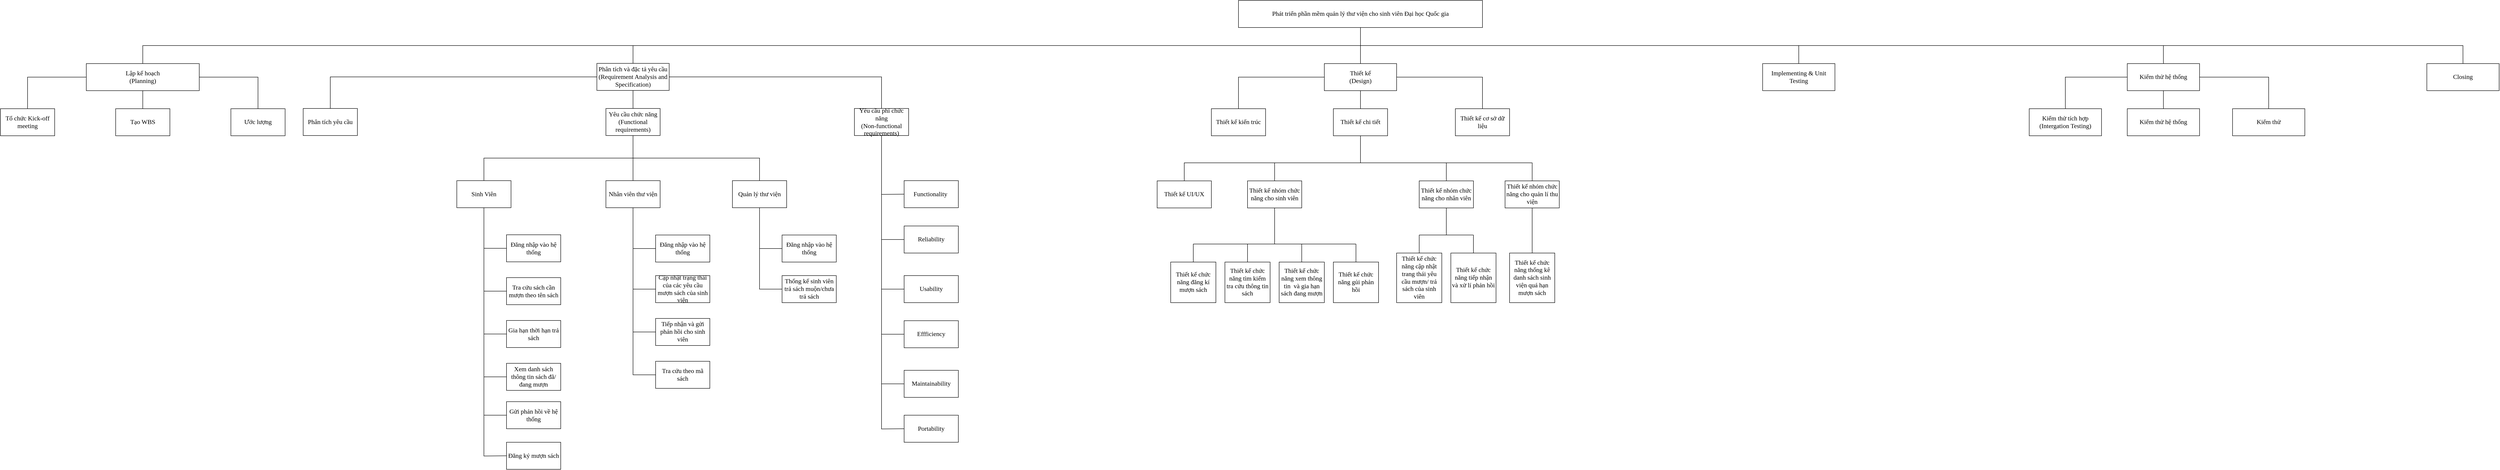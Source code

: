 <mxfile pages="1" version="11.2.5" type="device"><diagram id="RabVYRxnUHnKU42lM4ks" name="Page-1"><mxGraphModel dx="4268" dy="2376" grid="1" gridSize="10" guides="1" tooltips="1" connect="1" arrows="1" fold="1" page="1" pageScale="1" pageWidth="827" pageHeight="1169" math="0" shadow="0"><root><mxCell id="0"/><mxCell id="1" parent="0"/><mxCell id="hKESGAhO5xstkc6pQpJQ-2" value="Thiết kế kiến trúc" style="rounded=0;whiteSpace=wrap;html=1;fontFamily=Times New Roman;fontSize=14;fontStyle=0;fontColor=#000000;" parent="1" vertex="1"><mxGeometry x="40" y="100" width="120" height="60" as="geometry"/></mxCell><mxCell id="hKESGAhO5xstkc6pQpJQ-3" value="Thiết kế cơ sở dữ liệu" style="rounded=0;whiteSpace=wrap;html=1;fontFamily=Times New Roman;fontSize=14;fontStyle=0;fontColor=#000000;" parent="1" vertex="1"><mxGeometry x="580" y="100" width="120" height="60" as="geometry"/></mxCell><mxCell id="hKESGAhO5xstkc6pQpJQ-12" style="edgeStyle=none;rounded=0;orthogonalLoop=1;jettySize=auto;html=1;startArrow=none;startFill=0;endArrow=none;endFill=0;fontFamily=Times New Roman;fontSize=14;fontStyle=0;fontColor=#000000;" parent="1" source="hKESGAhO5xstkc6pQpJQ-4" edge="1"><mxGeometry relative="1" as="geometry"><mxPoint x="370" y="220" as="targetPoint"/></mxGeometry></mxCell><mxCell id="hKESGAhO5xstkc6pQpJQ-4" value="Thiết kế chi tiết" style="rounded=0;whiteSpace=wrap;html=1;fontFamily=Times New Roman;fontSize=14;fontStyle=0;fontColor=#000000;" parent="1" vertex="1"><mxGeometry x="310" y="100" width="120" height="60" as="geometry"/></mxCell><mxCell id="hKESGAhO5xstkc6pQpJQ-13" value="" style="endArrow=none;html=1;entryX=0.5;entryY=0;entryDx=0;entryDy=0;strokeColor=#000000;rounded=0;fontFamily=Times New Roman;fontSize=14;fontStyle=0;fontColor=#000000;" parent="1" target="hKESGAhO5xstkc6pQpJQ-21" edge="1"><mxGeometry width="50" height="50" relative="1" as="geometry"><mxPoint x="120" y="220" as="sourcePoint"/><mxPoint x="760" y="220" as="targetPoint"/><Array as="points"><mxPoint x="750" y="220"/></Array></mxGeometry></mxCell><mxCell id="hKESGAhO5xstkc6pQpJQ-15" style="edgeStyle=none;rounded=0;orthogonalLoop=1;jettySize=auto;html=1;startArrow=none;startFill=0;endArrow=none;endFill=0;exitX=0.5;exitY=0;exitDx=0;exitDy=0;fontFamily=Times New Roman;fontSize=14;fontStyle=0;fontColor=#000000;" parent="1" source="hKESGAhO5xstkc6pQpJQ-14" edge="1"><mxGeometry relative="1" as="geometry"><mxPoint x="120" y="220" as="targetPoint"/><mxPoint x="-80" y="220" as="sourcePoint"/><Array as="points"><mxPoint x="-20" y="220"/></Array></mxGeometry></mxCell><mxCell id="hKESGAhO5xstkc6pQpJQ-14" value="Thiết kế UI/UX" style="rounded=0;whiteSpace=wrap;html=1;fontFamily=Times New Roman;fontSize=14;fontStyle=0;fontColor=#000000;" parent="1" vertex="1"><mxGeometry x="-80" y="260" width="120" height="60" as="geometry"/></mxCell><mxCell id="hKESGAhO5xstkc6pQpJQ-18" style="edgeStyle=none;rounded=0;orthogonalLoop=1;jettySize=auto;html=1;startArrow=none;startFill=0;endArrow=none;endFill=0;exitX=0.5;exitY=0;exitDx=0;exitDy=0;fontFamily=Times New Roman;fontSize=14;fontStyle=0;fontColor=#000000;" parent="1" source="hKESGAhO5xstkc6pQpJQ-17" edge="1"><mxGeometry relative="1" as="geometry"><mxPoint x="180" y="220" as="targetPoint"/></mxGeometry></mxCell><mxCell id="hKESGAhO5xstkc6pQpJQ-28" style="edgeStyle=none;rounded=0;orthogonalLoop=1;jettySize=auto;html=1;startArrow=none;startFill=0;endArrow=none;endFill=0;exitX=0.5;exitY=1;exitDx=0;exitDy=0;fontFamily=Times New Roman;fontSize=14;fontStyle=0;fontColor=#000000;" parent="1" source="hKESGAhO5xstkc6pQpJQ-17" edge="1"><mxGeometry relative="1" as="geometry"><mxPoint x="180" y="400" as="targetPoint"/></mxGeometry></mxCell><mxCell id="hKESGAhO5xstkc6pQpJQ-17" value="Thiết kế nhóm chức năng cho sinh viên" style="rounded=0;whiteSpace=wrap;html=1;fontFamily=Times New Roman;fontSize=14;fontStyle=0;fontColor=#000000;" parent="1" vertex="1"><mxGeometry x="120" y="260" width="120" height="60" as="geometry"/></mxCell><mxCell id="hKESGAhO5xstkc6pQpJQ-20" style="edgeStyle=none;rounded=0;orthogonalLoop=1;jettySize=auto;html=1;startArrow=none;startFill=0;endArrow=none;endFill=0;fontFamily=Times New Roman;fontSize=14;fontStyle=0;fontColor=#000000;" parent="1" source="hKESGAhO5xstkc6pQpJQ-19" edge="1"><mxGeometry relative="1" as="geometry"><mxPoint x="560" y="220" as="targetPoint"/></mxGeometry></mxCell><mxCell id="hKESGAhO5xstkc6pQpJQ-42" style="edgeStyle=none;rounded=0;orthogonalLoop=1;jettySize=auto;html=1;startArrow=none;startFill=0;endArrow=none;endFill=0;fontFamily=Times New Roman;fontSize=14;fontStyle=0;fontColor=#000000;" parent="1" source="hKESGAhO5xstkc6pQpJQ-19" edge="1"><mxGeometry relative="1" as="geometry"><mxPoint x="560" y="380" as="targetPoint"/></mxGeometry></mxCell><mxCell id="hKESGAhO5xstkc6pQpJQ-19" value="Thiết kế nhóm chức năng cho nhân viên" style="rounded=0;whiteSpace=wrap;html=1;fontFamily=Times New Roman;fontSize=14;fontStyle=0;fontColor=#000000;" parent="1" vertex="1"><mxGeometry x="500" y="260" width="120" height="60" as="geometry"/></mxCell><mxCell id="hKESGAhO5xstkc6pQpJQ-21" value="Thiết kế nhóm chức năng cho quản lí thu viện" style="rounded=0;whiteSpace=wrap;html=1;fontFamily=Times New Roman;fontSize=14;fontStyle=0;fontColor=#000000;" parent="1" vertex="1"><mxGeometry x="690" y="260" width="120" height="60" as="geometry"/></mxCell><mxCell id="hKESGAhO5xstkc6pQpJQ-30" style="edgeStyle=none;rounded=0;orthogonalLoop=1;jettySize=auto;html=1;startArrow=none;startFill=0;endArrow=none;endFill=0;fontFamily=Times New Roman;fontSize=14;fontStyle=0;fontColor=#000000;" parent="1" source="hKESGAhO5xstkc6pQpJQ-23" edge="1"><mxGeometry relative="1" as="geometry"><mxPoint y="400" as="targetPoint"/></mxGeometry></mxCell><mxCell id="hKESGAhO5xstkc6pQpJQ-23" value="Thiết kế chức năng đăng kí mượn sách" style="rounded=0;whiteSpace=wrap;html=1;fontFamily=Times New Roman;fontSize=14;fontStyle=0;fontColor=#000000;" parent="1" vertex="1"><mxGeometry x="-50" y="440" width="100" height="90" as="geometry"/></mxCell><mxCell id="hKESGAhO5xstkc6pQpJQ-31" style="edgeStyle=none;rounded=0;orthogonalLoop=1;jettySize=auto;html=1;startArrow=none;startFill=0;endArrow=none;endFill=0;fontFamily=Times New Roman;fontSize=14;fontStyle=0;fontColor=#000000;" parent="1" source="hKESGAhO5xstkc6pQpJQ-24" edge="1"><mxGeometry relative="1" as="geometry"><mxPoint x="120" y="400" as="targetPoint"/></mxGeometry></mxCell><mxCell id="hKESGAhO5xstkc6pQpJQ-24" value="Thiết kế chức năng tìm kiếm tra cứu thông tin sách" style="rounded=0;whiteSpace=wrap;html=1;fontFamily=Times New Roman;fontSize=14;fontStyle=0;fontColor=#000000;" parent="1" vertex="1"><mxGeometry x="70" y="440" width="100" height="90" as="geometry"/></mxCell><mxCell id="hKESGAhO5xstkc6pQpJQ-32" style="edgeStyle=none;rounded=0;orthogonalLoop=1;jettySize=auto;html=1;startArrow=none;startFill=0;endArrow=none;endFill=0;fontFamily=Times New Roman;fontSize=14;fontStyle=0;fontColor=#000000;" parent="1" source="hKESGAhO5xstkc6pQpJQ-25" edge="1"><mxGeometry relative="1" as="geometry"><mxPoint x="240" y="400" as="targetPoint"/></mxGeometry></mxCell><mxCell id="hKESGAhO5xstkc6pQpJQ-25" value="Thiết kế chức năng xem thông tin&amp;nbsp; và gia hạn sách đang mượn" style="rounded=0;whiteSpace=wrap;html=1;fontFamily=Times New Roman;fontSize=14;fontStyle=0;fontColor=#000000;" parent="1" vertex="1"><mxGeometry x="190" y="440" width="100" height="90" as="geometry"/></mxCell><mxCell id="hKESGAhO5xstkc6pQpJQ-33" style="edgeStyle=none;rounded=0;orthogonalLoop=1;jettySize=auto;html=1;startArrow=none;startFill=0;endArrow=none;endFill=0;fontFamily=Times New Roman;fontSize=14;fontStyle=0;fontColor=#000000;" parent="1" source="hKESGAhO5xstkc6pQpJQ-27" edge="1"><mxGeometry relative="1" as="geometry"><mxPoint x="360" y="400" as="targetPoint"/></mxGeometry></mxCell><mxCell id="hKESGAhO5xstkc6pQpJQ-27" value="Thiết kế chức năng gủi phản hồi" style="rounded=0;whiteSpace=wrap;html=1;fontFamily=Times New Roman;fontSize=14;fontStyle=0;fontColor=#000000;" parent="1" vertex="1"><mxGeometry x="310" y="440" width="100" height="90" as="geometry"/></mxCell><mxCell id="hKESGAhO5xstkc6pQpJQ-29" value="" style="endArrow=none;html=1;fontFamily=Times New Roman;fontSize=14;fontStyle=0;fontColor=#000000;" parent="1" edge="1"><mxGeometry width="50" height="50" relative="1" as="geometry"><mxPoint y="400" as="sourcePoint"/><mxPoint x="360" y="400" as="targetPoint"/></mxGeometry></mxCell><mxCell id="hKESGAhO5xstkc6pQpJQ-46" style="edgeStyle=none;rounded=0;orthogonalLoop=1;jettySize=auto;html=1;startArrow=none;startFill=0;endArrow=none;endFill=0;fontFamily=Times New Roman;fontSize=14;fontStyle=0;fontColor=#000000;" parent="1" source="hKESGAhO5xstkc6pQpJQ-34" edge="1"><mxGeometry relative="1" as="geometry"><mxPoint x="500" y="380" as="targetPoint"/></mxGeometry></mxCell><mxCell id="hKESGAhO5xstkc6pQpJQ-34" value="Thiết kế chức năng cập nhật trang thái yêu cầu mượn/ trả sách của sinh viên" style="rounded=0;whiteSpace=wrap;html=1;fontFamily=Times New Roman;fontSize=14;fontStyle=0;fontColor=#000000;" parent="1" vertex="1"><mxGeometry x="450" y="420" width="100" height="110" as="geometry"/></mxCell><mxCell id="hKESGAhO5xstkc6pQpJQ-40" style="edgeStyle=none;rounded=0;orthogonalLoop=1;jettySize=auto;html=1;entryX=0.5;entryY=1;entryDx=0;entryDy=0;startArrow=none;startFill=0;endArrow=none;endFill=0;fontFamily=Times New Roman;fontSize=14;fontStyle=0;fontColor=#000000;" parent="1" source="hKESGAhO5xstkc6pQpJQ-36" target="hKESGAhO5xstkc6pQpJQ-21" edge="1"><mxGeometry relative="1" as="geometry"/></mxCell><mxCell id="hKESGAhO5xstkc6pQpJQ-36" value="Thiết kế chức năng thống kê danh sách sinh viện quá hạn mượn sách" style="rounded=0;whiteSpace=wrap;html=1;fontFamily=Times New Roman;fontSize=14;fontStyle=0;fontColor=#000000;" parent="1" vertex="1"><mxGeometry x="700" y="420" width="100" height="110" as="geometry"/></mxCell><mxCell id="hKESGAhO5xstkc6pQpJQ-47" style="edgeStyle=none;rounded=0;orthogonalLoop=1;jettySize=auto;html=1;startArrow=none;startFill=0;endArrow=none;endFill=0;fontFamily=Times New Roman;fontSize=14;fontStyle=0;fontColor=#000000;" parent="1" source="hKESGAhO5xstkc6pQpJQ-41" edge="1"><mxGeometry relative="1" as="geometry"><mxPoint x="620" y="380" as="targetPoint"/></mxGeometry></mxCell><mxCell id="hKESGAhO5xstkc6pQpJQ-41" value="Thiết kế chức năng tiếp nhận và xử lí phản hồi" style="rounded=0;whiteSpace=wrap;html=1;fontFamily=Times New Roman;fontSize=14;fontStyle=0;fontColor=#000000;" parent="1" vertex="1"><mxGeometry x="570" y="420" width="100" height="110" as="geometry"/></mxCell><mxCell id="hKESGAhO5xstkc6pQpJQ-43" value="" style="endArrow=none;html=1;fontFamily=Times New Roman;fontSize=14;fontStyle=0;fontColor=#000000;" parent="1" edge="1"><mxGeometry width="50" height="50" relative="1" as="geometry"><mxPoint x="500" y="380" as="sourcePoint"/><mxPoint x="620" y="380" as="targetPoint"/></mxGeometry></mxCell><mxCell id="mZb4_BIa616QqneFcdw_-9" value="Phát triển phần mềm quản lý thư viện cho sinh viên Đại học Quốc gia" style="rounded=0;whiteSpace=wrap;html=1;fontStyle=0;fontFamily=Times New Roman;fontSize=14;fontColor=#000000;" parent="1" vertex="1"><mxGeometry x="100" y="-140" width="540" height="60" as="geometry"/></mxCell><mxCell id="mZb4_BIa616QqneFcdw_-14" value="" style="endArrow=none;html=1;entryX=0.5;entryY=1;entryDx=0;entryDy=0;exitX=0.5;exitY=0;exitDx=0;exitDy=0;startArrow=none;startFill=0;fontFamily=Times New Roman;fontSize=14;fontStyle=0;fontColor=#000000;" parent="1" source="hKESGAhO5xstkc6pQpJQ-1" target="mZb4_BIa616QqneFcdw_-9" edge="1"><mxGeometry width="50" height="50" relative="1" as="geometry"><mxPoint x="280" y="-10" as="sourcePoint"/><mxPoint x="330" y="-60" as="targetPoint"/></mxGeometry></mxCell><mxCell id="mZb4_BIa616QqneFcdw_-15" value="" style="endArrow=none;html=1;rounded=0;entryX=0.5;entryY=0;entryDx=0;entryDy=0;fontFamily=Times New Roman;fontSize=14;fontStyle=0;fontColor=#000000;" parent="1" target="mZb4_BIa616QqneFcdw_-19" edge="1"><mxGeometry width="50" height="50" relative="1" as="geometry"><mxPoint x="370" y="-40" as="sourcePoint"/><mxPoint x="-740" as="targetPoint"/><Array as="points"><mxPoint x="-1240" y="-40"/></Array></mxGeometry></mxCell><mxCell id="mZb4_BIa616QqneFcdw_-16" value="" style="endArrow=none;html=1;entryX=0.5;entryY=1;entryDx=0;entryDy=0;exitX=0.5;exitY=0;exitDx=0;exitDy=0;fontFamily=Times New Roman;fontSize=14;fontStyle=0;fontColor=#000000;" parent="1" source="hKESGAhO5xstkc6pQpJQ-4" target="hKESGAhO5xstkc6pQpJQ-1" edge="1"><mxGeometry width="50" height="50" relative="1" as="geometry"><mxPoint x="370" y="80" as="sourcePoint"/><mxPoint x="-470" y="520" as="targetPoint"/></mxGeometry></mxCell><mxCell id="hKESGAhO5xstkc6pQpJQ-1" value="Thiết kế&lt;br style=&quot;font-size: 14px;&quot;&gt;(Design)" style="rounded=0;whiteSpace=wrap;html=1;fontFamily=Times New Roman;fontSize=14;fontStyle=0;fontColor=#000000;" parent="1" vertex="1"><mxGeometry x="290" width="160" height="60" as="geometry"/></mxCell><mxCell id="mZb4_BIa616QqneFcdw_-19" value="Phân tích và đặc tả yêu cầu&lt;br style=&quot;font-size: 14px;&quot;&gt;(Requirement Analysis and Specification)" style="rounded=0;whiteSpace=wrap;html=1;fontFamily=Times New Roman;fontSize=14;fontStyle=0;fontColor=#000000;" parent="1" vertex="1"><mxGeometry x="-1320" y="-0.5" width="160" height="60" as="geometry"/></mxCell><mxCell id="mZb4_BIa616QqneFcdw_-20" value="" style="endArrow=none;html=1;exitX=0.5;exitY=0;exitDx=0;exitDy=0;entryX=0;entryY=0.5;entryDx=0;entryDy=0;rounded=0;fontFamily=Times New Roman;fontSize=14;fontStyle=0;fontColor=#000000;" parent="1" source="hKESGAhO5xstkc6pQpJQ-2" target="hKESGAhO5xstkc6pQpJQ-1" edge="1"><mxGeometry width="50" height="50" relative="1" as="geometry"><mxPoint x="140" y="100" as="sourcePoint"/><mxPoint x="190" y="50" as="targetPoint"/><Array as="points"><mxPoint x="100" y="30"/></Array></mxGeometry></mxCell><mxCell id="mZb4_BIa616QqneFcdw_-21" value="" style="endArrow=none;html=1;exitX=0.5;exitY=0;exitDx=0;exitDy=0;entryX=1;entryY=0.5;entryDx=0;entryDy=0;rounded=0;fontFamily=Times New Roman;fontSize=14;fontStyle=0;fontColor=#000000;" parent="1" source="hKESGAhO5xstkc6pQpJQ-3" target="hKESGAhO5xstkc6pQpJQ-1" edge="1"><mxGeometry width="50" height="50" relative="1" as="geometry"><mxPoint x="130" y="110" as="sourcePoint"/><mxPoint x="300" y="40" as="targetPoint"/><Array as="points"><mxPoint x="640" y="30"/></Array></mxGeometry></mxCell><mxCell id="mZb4_BIa616QqneFcdw_-22" value="" style="endArrow=none;html=1;entryX=0.5;entryY=1;entryDx=0;entryDy=0;exitX=0.5;exitY=0;exitDx=0;exitDy=0;fontFamily=Times New Roman;fontSize=14;fontStyle=0;fontColor=#000000;" parent="1" target="mZb4_BIa616QqneFcdw_-19" edge="1" source="mZb4_BIa616QqneFcdw_-38"><mxGeometry width="50" height="50" relative="1" as="geometry"><mxPoint x="-1130" y="99.5" as="sourcePoint"/><mxPoint x="-1060" y="109.5" as="targetPoint"/></mxGeometry></mxCell><mxCell id="mZb4_BIa616QqneFcdw_-24" value="" style="endArrow=none;html=1;rounded=0;fontFamily=Times New Roman;fontSize=14;fontStyle=0;fontColor=#000000;" parent="1" source="mZb4_BIa616QqneFcdw_-25" edge="1"><mxGeometry width="50" height="50" relative="1" as="geometry"><mxPoint x="1800" as="sourcePoint"/><mxPoint x="370" y="-40" as="targetPoint"/><Array as="points"><mxPoint x="1340" y="-40"/><mxPoint x="850" y="-40"/></Array></mxGeometry></mxCell><mxCell id="mZb4_BIa616QqneFcdw_-25" value="Implementing &amp;amp; Unit Testing" style="rounded=0;whiteSpace=wrap;html=1;fontFamily=Times New Roman;fontSize=14;fontStyle=0;fontColor=#000000;" parent="1" vertex="1"><mxGeometry x="1260.071" width="160" height="60" as="geometry"/></mxCell><mxCell id="mZb4_BIa616QqneFcdw_-27" value="Lập kế hoạch&lt;br style=&quot;font-size: 14px;&quot;&gt;(Planning)" style="rounded=0;whiteSpace=wrap;html=1;fontFamily=Times New Roman;fontSize=14;fontStyle=0;fontColor=#000000;" parent="1" vertex="1"><mxGeometry x="-2450" width="250" height="60" as="geometry"/></mxCell><mxCell id="mZb4_BIa616QqneFcdw_-28" value="" style="endArrow=none;html=1;rounded=0;exitX=0.5;exitY=0;exitDx=0;exitDy=0;fontFamily=Times New Roman;fontSize=14;fontStyle=0;fontColor=#000000;" parent="1" source="mZb4_BIa616QqneFcdw_-27" edge="1"><mxGeometry width="50" height="50" relative="1" as="geometry"><mxPoint x="-1385" as="sourcePoint"/><mxPoint x="-1110" y="-40" as="targetPoint"/><Array as="points"><mxPoint x="-2325" y="-40"/></Array></mxGeometry></mxCell><mxCell id="mZb4_BIa616QqneFcdw_-29" value="" style="endArrow=none;html=1;entryX=0;entryY=0.5;entryDx=0;entryDy=0;exitX=0.5;exitY=0;exitDx=0;exitDy=0;rounded=0;fontFamily=Times New Roman;fontSize=14;fontStyle=0;fontColor=#000000;" parent="1" source="mZb4_BIa616QqneFcdw_-41" target="mZb4_BIa616QqneFcdw_-27" edge="1"><mxGeometry width="50" height="50" relative="1" as="geometry"><mxPoint x="-2330" y="100" as="sourcePoint"/><mxPoint x="-1670" y="70" as="targetPoint"/><Array as="points"><mxPoint x="-2580" y="30"/></Array></mxGeometry></mxCell><mxCell id="mZb4_BIa616QqneFcdw_-31" value="Kiểm thử hệ thống" style="rounded=0;whiteSpace=wrap;html=1;fontFamily=Times New Roman;fontSize=14;fontStyle=0;fontColor=#000000;" parent="1" vertex="1"><mxGeometry x="2067.071" width="160" height="60" as="geometry"/></mxCell><mxCell id="mZb4_BIa616QqneFcdw_-32" value="" style="endArrow=none;html=1;entryX=0.5;entryY=0;entryDx=0;entryDy=0;strokeColor=#000000;rounded=0;fontFamily=Times New Roman;fontSize=14;fontStyle=0;fontColor=#000000;" parent="1" target="mZb4_BIa616QqneFcdw_-31" edge="1"><mxGeometry width="50" height="50" relative="1" as="geometry"><mxPoint x="1340" y="-40" as="sourcePoint"/><mxPoint x="2030" y="-50" as="targetPoint"/><Array as="points"><mxPoint x="2147" y="-40"/></Array></mxGeometry></mxCell><mxCell id="mZb4_BIa616QqneFcdw_-33" value="" style="endArrow=none;html=1;strokeColor=#000000;rounded=0;entryX=0.5;entryY=0;entryDx=0;entryDy=0;fontFamily=Times New Roman;fontSize=14;fontStyle=0;fontColor=#000000;" parent="1" target="mZb4_BIa616QqneFcdw_-46" edge="1"><mxGeometry width="50" height="50" relative="1" as="geometry"><mxPoint x="2140" y="-40" as="sourcePoint"/><mxPoint x="2810" as="targetPoint"/><Array as="points"><mxPoint x="2810" y="-40"/></Array></mxGeometry></mxCell><mxCell id="mZb4_BIa616QqneFcdw_-35" value="" style="endArrow=none;html=1;entryX=0;entryY=0.5;entryDx=0;entryDy=0;rounded=0;exitX=0.5;exitY=0;exitDx=0;exitDy=0;fontFamily=Times New Roman;fontSize=14;fontStyle=0;fontColor=#000000;" parent="1" target="mZb4_BIa616QqneFcdw_-19" edge="1" source="mZb4_BIa616QqneFcdw_-37"><mxGeometry width="50" height="50" relative="1" as="geometry"><mxPoint x="-1300" y="99.5" as="sourcePoint"/><mxPoint x="-1120" y="69.5" as="targetPoint"/><Array as="points"><mxPoint x="-1910" y="29.5"/></Array></mxGeometry></mxCell><mxCell id="mZb4_BIa616QqneFcdw_-37" value="Phân tích yêu cầu" style="rounded=0;whiteSpace=wrap;html=1;fontFamily=Times New Roman;fontSize=14;fontStyle=0;fontColor=#000000;" parent="1" vertex="1"><mxGeometry x="-1970" y="99.5" width="120" height="60" as="geometry"/></mxCell><mxCell id="mZb4_BIa616QqneFcdw_-38" value="Yêu cầu chức năng&lt;br style=&quot;font-size: 14px;&quot;&gt;(Functional requirements)" style="rounded=0;whiteSpace=wrap;html=1;fontFamily=Times New Roman;fontSize=14;fontStyle=0;fontColor=#000000;" parent="1" vertex="1"><mxGeometry x="-1300" y="99.5" width="120" height="60" as="geometry"/></mxCell><mxCell id="mZb4_BIa616QqneFcdw_-39" value="" style="endArrow=none;html=1;entryX=1;entryY=0.5;entryDx=0;entryDy=0;rounded=0;exitX=0.5;exitY=0;exitDx=0;exitDy=0;fontFamily=Times New Roman;fontSize=14;fontStyle=0;fontColor=#000000;" parent="1" target="mZb4_BIa616QqneFcdw_-19" edge="1" source="mZb4_BIa616QqneFcdw_-40"><mxGeometry width="50" height="50" relative="1" as="geometry"><mxPoint x="-950" y="99.5" as="sourcePoint"/><mxPoint x="-1200.0" y="39.5" as="targetPoint"/><Array as="points"><mxPoint x="-690" y="29.5"/></Array></mxGeometry></mxCell><mxCell id="mZb4_BIa616QqneFcdw_-40" value="Yêu cầu phi chức năng&lt;br style=&quot;font-size: 14px;&quot;&gt;(Non-functional requirements)" style="rounded=0;whiteSpace=wrap;html=1;fontFamily=Times New Roman;fontSize=14;fontStyle=0;fontColor=#000000;" parent="1" vertex="1"><mxGeometry x="-750" y="99.5" width="120" height="60" as="geometry"/></mxCell><mxCell id="mZb4_BIa616QqneFcdw_-41" value="Tổ chức Kick-off meeting" style="rounded=0;whiteSpace=wrap;html=1;fontFamily=Times New Roman;fontSize=14;fontStyle=0;fontColor=#000000;" parent="1" vertex="1"><mxGeometry x="-2640" y="100" width="120" height="60" as="geometry"/></mxCell><mxCell id="mZb4_BIa616QqneFcdw_-43" value="Ước lượng" style="rounded=0;whiteSpace=wrap;html=1;fontFamily=Times New Roman;fontSize=14;fontStyle=0;fontColor=#000000;" parent="1" vertex="1"><mxGeometry x="-2130" y="100" width="120" height="60" as="geometry"/></mxCell><mxCell id="mZb4_BIa616QqneFcdw_-45" value="" style="endArrow=none;html=1;strokeColor=#000000;entryX=1;entryY=0.5;entryDx=0;entryDy=0;exitX=0.5;exitY=0;exitDx=0;exitDy=0;rounded=0;fontFamily=Times New Roman;fontSize=14;fontStyle=0;fontColor=#000000;" parent="1" source="mZb4_BIa616QqneFcdw_-43" target="mZb4_BIa616QqneFcdw_-27" edge="1"><mxGeometry width="50" height="50" relative="1" as="geometry"><mxPoint x="-2320" y="110" as="sourcePoint"/><mxPoint x="-2320" y="70" as="targetPoint"/><Array as="points"><mxPoint x="-2070" y="30"/></Array></mxGeometry></mxCell><mxCell id="mZb4_BIa616QqneFcdw_-46" value="Closing" style="rounded=0;whiteSpace=wrap;html=1;fontFamily=Times New Roman;fontSize=14;fontStyle=0;fontColor=#000000;" parent="1" vertex="1"><mxGeometry x="2730.071" width="160" height="60" as="geometry"/></mxCell><mxCell id="mZb4_BIa616QqneFcdw_-47" value="" style="endArrow=none;html=1;entryX=0.5;entryY=1;entryDx=0;entryDy=0;exitX=0.5;exitY=0;exitDx=0;exitDy=0;fontFamily=Times New Roman;fontSize=14;fontStyle=0;fontColor=#000000;" parent="1" source="mZb4_BIa616QqneFcdw_-48" target="mZb4_BIa616QqneFcdw_-31" edge="1"><mxGeometry width="50" height="50" relative="1" as="geometry"><mxPoint x="2147" y="100" as="sourcePoint"/><mxPoint x="2170.071" y="100" as="targetPoint"/></mxGeometry></mxCell><mxCell id="mZb4_BIa616QqneFcdw_-48" value="Kiểm thử hệ thống" style="rounded=0;whiteSpace=wrap;html=1;fontFamily=Times New Roman;fontSize=14;fontStyle=0;fontColor=#000000;" parent="1" vertex="1"><mxGeometry x="2067.071" y="100" width="160" height="60" as="geometry"/></mxCell><mxCell id="mZb4_BIa616QqneFcdw_-51" value="Kiểm thử tích hợp&lt;br style=&quot;font-size: 14px;&quot;&gt;(Intergation Testing)" style="rounded=0;whiteSpace=wrap;html=1;fontFamily=Times New Roman;fontSize=14;fontStyle=0;fontColor=#000000;" parent="1" vertex="1"><mxGeometry x="1850.071" y="100" width="160" height="60" as="geometry"/></mxCell><mxCell id="mZb4_BIa616QqneFcdw_-52" value="Kiểm thử" style="rounded=0;whiteSpace=wrap;html=1;fontFamily=Times New Roman;fontSize=14;fontStyle=0;fontColor=#000000;" parent="1" vertex="1"><mxGeometry x="2300.071" y="100" width="160" height="60" as="geometry"/></mxCell><mxCell id="mZb4_BIa616QqneFcdw_-53" value="" style="endArrow=none;html=1;exitX=0.5;exitY=0;exitDx=0;exitDy=0;rounded=0;fontFamily=Times New Roman;fontSize=14;fontStyle=0;fontColor=#000000;" parent="1" source="mZb4_BIa616QqneFcdw_-52" target="mZb4_BIa616QqneFcdw_-31" edge="1"><mxGeometry width="50" height="50" relative="1" as="geometry"><mxPoint x="2157.071" y="120" as="sourcePoint"/><mxPoint x="2230" y="30" as="targetPoint"/><Array as="points"><mxPoint x="2380" y="30"/></Array></mxGeometry></mxCell><mxCell id="mZb4_BIa616QqneFcdw_-54" value="" style="endArrow=none;html=1;entryX=0;entryY=0.5;entryDx=0;entryDy=0;exitX=0.5;exitY=0;exitDx=0;exitDy=0;rounded=0;fontFamily=Times New Roman;fontSize=14;fontStyle=0;fontColor=#000000;" parent="1" source="mZb4_BIa616QqneFcdw_-51" target="mZb4_BIa616QqneFcdw_-31" edge="1"><mxGeometry width="50" height="50" relative="1" as="geometry"><mxPoint x="2157.071" y="120" as="sourcePoint"/><mxPoint x="2157.071" y="70" as="targetPoint"/><Array as="points"><mxPoint x="1930" y="30"/></Array></mxGeometry></mxCell><mxCell id="mZb4_BIa616QqneFcdw_-55" value="Tạo WBS" style="rounded=0;whiteSpace=wrap;html=1;fontFamily=Times New Roman;fontSize=14;fontStyle=0;fontColor=#000000;" parent="1" vertex="1"><mxGeometry x="-2385" y="100" width="120" height="60" as="geometry"/></mxCell><mxCell id="mZb4_BIa616QqneFcdw_-57" value="" style="endArrow=none;html=1;strokeColor=#000000;entryX=0.5;entryY=1;entryDx=0;entryDy=0;fontFamily=Times New Roman;fontSize=14;fontStyle=0;fontColor=#000000;" parent="1" source="mZb4_BIa616QqneFcdw_-55" target="mZb4_BIa616QqneFcdw_-27" edge="1"><mxGeometry width="50" height="50" relative="1" as="geometry"><mxPoint x="-2370" y="100" as="sourcePoint"/><mxPoint x="-2370" y="60" as="targetPoint"/></mxGeometry></mxCell><mxCell id="LTEcLkk2oriwNKPZCG5J-2" value="" style="endArrow=none;html=1;entryX=0.5;entryY=1;entryDx=0;entryDy=0;rounded=0;exitX=0.5;exitY=0;exitDx=0;exitDy=0;fontFamily=Times New Roman;fontSize=14;fontStyle=0;fontColor=#000000;" edge="1" parent="1" source="LTEcLkk2oriwNKPZCG5J-6" target="mZb4_BIa616QqneFcdw_-38"><mxGeometry width="50" height="50" relative="1" as="geometry"><mxPoint x="-1110" y="259.5" as="sourcePoint"/><mxPoint x="-1150" y="289.5" as="targetPoint"/><Array as="points"><mxPoint x="-1240" y="209.5"/></Array></mxGeometry></mxCell><mxCell id="LTEcLkk2oriwNKPZCG5J-4" value="" style="endArrow=none;html=1;entryX=0.5;entryY=1;entryDx=0;entryDy=0;rounded=0;exitX=0.5;exitY=0;exitDx=0;exitDy=0;fontFamily=Times New Roman;fontSize=14;fontStyle=0;fontColor=#000000;" edge="1" parent="1" source="LTEcLkk2oriwNKPZCG5J-5" target="mZb4_BIa616QqneFcdw_-38"><mxGeometry width="50" height="50" relative="1" as="geometry"><mxPoint x="-1370" y="259.5" as="sourcePoint"/><mxPoint x="-1250" y="209.5" as="targetPoint"/><Array as="points"><mxPoint x="-1570" y="209.5"/><mxPoint x="-1240" y="209.5"/></Array></mxGeometry></mxCell><mxCell id="LTEcLkk2oriwNKPZCG5J-5" value="Sinh Viên" style="rounded=0;whiteSpace=wrap;html=1;fontFamily=Times New Roman;fontSize=14;fontStyle=0;fontColor=#000000;" vertex="1" parent="1"><mxGeometry x="-1630" y="259.5" width="120" height="60" as="geometry"/></mxCell><mxCell id="LTEcLkk2oriwNKPZCG5J-6" value="Nhân viên thư viện" style="rounded=0;whiteSpace=wrap;html=1;fontFamily=Times New Roman;fontSize=14;fontStyle=0;fontColor=#000000;" vertex="1" parent="1"><mxGeometry x="-1300" y="259.5" width="120" height="60" as="geometry"/></mxCell><mxCell id="LTEcLkk2oriwNKPZCG5J-7" value="" style="endArrow=none;html=1;entryX=0.5;entryY=1;entryDx=0;entryDy=0;rounded=0;exitX=0.5;exitY=0;exitDx=0;exitDy=0;fontFamily=Times New Roman;fontSize=14;fontStyle=0;fontColor=#000000;" edge="1" parent="1" source="LTEcLkk2oriwNKPZCG5J-8" target="mZb4_BIa616QqneFcdw_-38"><mxGeometry width="50" height="50" relative="1" as="geometry"><mxPoint x="-910" y="259.5" as="sourcePoint"/><mxPoint x="-1230" y="169.5" as="targetPoint"/><Array as="points"><mxPoint x="-960" y="209.5"/><mxPoint x="-1240" y="209.5"/></Array></mxGeometry></mxCell><mxCell id="LTEcLkk2oriwNKPZCG5J-8" value="Quản lý thư viện" style="rounded=0;whiteSpace=wrap;html=1;fontFamily=Times New Roman;fontSize=14;fontStyle=0;fontColor=#000000;" vertex="1" parent="1"><mxGeometry x="-1020" y="259.5" width="120" height="60" as="geometry"/></mxCell><mxCell id="LTEcLkk2oriwNKPZCG5J-10" value="Đăng nhập vào hệ thống" style="rounded=0;whiteSpace=wrap;html=1;fontFamily=Times New Roman;fontSize=14;fontStyle=0;fontColor=#000000;" vertex="1" parent="1"><mxGeometry x="-1520" y="379.5" width="120" height="60" as="geometry"/></mxCell><mxCell id="LTEcLkk2oriwNKPZCG5J-12" value="&lt;span style=&quot;font-size: 14px;&quot;&gt;Tra cứu sách cần mượn theo tên sách&lt;/span&gt;" style="rounded=0;whiteSpace=wrap;html=1;fontFamily=Times New Roman;fontSize=14;fontStyle=0;fontColor=#000000;" vertex="1" parent="1"><mxGeometry x="-1520" y="474.5" width="120" height="60" as="geometry"/></mxCell><mxCell id="LTEcLkk2oriwNKPZCG5J-17" value="&lt;span style=&quot;font-size: 14px;&quot;&gt;Gia hạn thời hạn trả sảch&lt;/span&gt;" style="rounded=0;whiteSpace=wrap;html=1;fontFamily=Times New Roman;fontSize=14;fontStyle=0;fontColor=#000000;" vertex="1" parent="1"><mxGeometry x="-1520" y="569.5" width="120" height="60" as="geometry"/></mxCell><mxCell id="LTEcLkk2oriwNKPZCG5J-18" value="" style="endArrow=none;html=1;fontFamily=Times New Roman;fontSize=14;entryX=0.5;entryY=1;entryDx=0;entryDy=0;rounded=0;exitX=0;exitY=0.5;exitDx=0;exitDy=0;fontStyle=0;fontColor=#000000;" edge="1" parent="1" source="LTEcLkk2oriwNKPZCG5J-10" target="LTEcLkk2oriwNKPZCG5J-5"><mxGeometry width="50" height="50" relative="1" as="geometry"><mxPoint x="-1520" y="429.5" as="sourcePoint"/><mxPoint x="-1580" y="379.5" as="targetPoint"/><Array as="points"><mxPoint x="-1570" y="409.5"/></Array></mxGeometry></mxCell><mxCell id="LTEcLkk2oriwNKPZCG5J-19" value="" style="endArrow=none;html=1;fontFamily=Times New Roman;fontSize=14;entryX=0.5;entryY=1;entryDx=0;entryDy=0;exitX=0;exitY=0.5;exitDx=0;exitDy=0;rounded=0;fontStyle=0;fontColor=#000000;" edge="1" parent="1" source="LTEcLkk2oriwNKPZCG5J-12" target="LTEcLkk2oriwNKPZCG5J-5"><mxGeometry width="50" height="50" relative="1" as="geometry"><mxPoint x="-1510" y="439.5" as="sourcePoint"/><mxPoint x="-1560" y="329.5" as="targetPoint"/><Array as="points"><mxPoint x="-1570" y="504.5"/></Array></mxGeometry></mxCell><mxCell id="LTEcLkk2oriwNKPZCG5J-20" value="" style="endArrow=none;html=1;fontFamily=Times New Roman;fontSize=14;exitX=0;exitY=0.5;exitDx=0;exitDy=0;entryX=0.5;entryY=1;entryDx=0;entryDy=0;rounded=0;fontStyle=0;fontColor=#000000;" edge="1" parent="1" source="LTEcLkk2oriwNKPZCG5J-17" target="LTEcLkk2oriwNKPZCG5J-5"><mxGeometry width="50" height="50" relative="1" as="geometry"><mxPoint x="-1510" y="519.5" as="sourcePoint"/><mxPoint x="-1560" y="329.5" as="targetPoint"/><Array as="points"><mxPoint x="-1570" y="599.5"/></Array></mxGeometry></mxCell><mxCell id="LTEcLkk2oriwNKPZCG5J-21" value="&lt;span style=&quot;white-space: normal; font-size: 14px;&quot;&gt;Xem danh sách thông tin sách đã/đang mượn&lt;/span&gt;" style="rounded=0;whiteSpace=wrap;html=1;fontFamily=Times New Roman;fontSize=14;fontStyle=0;fontColor=#000000;" vertex="1" parent="1"><mxGeometry x="-1520" y="664.5" width="120" height="60" as="geometry"/></mxCell><mxCell id="LTEcLkk2oriwNKPZCG5J-22" value="&lt;span style=&quot;font-size: 14px;&quot;&gt;Gửi phản hồi về hệ thống&lt;/span&gt;" style="rounded=0;whiteSpace=wrap;html=1;fontFamily=Times New Roman;fontSize=14;fontStyle=0;fontColor=#000000;" vertex="1" parent="1"><mxGeometry x="-1520" y="749.5" width="120" height="60" as="geometry"/></mxCell><mxCell id="LTEcLkk2oriwNKPZCG5J-23" value="" style="endArrow=none;html=1;fontFamily=Times New Roman;fontSize=14;exitX=0;exitY=0.5;exitDx=0;exitDy=0;entryX=0.5;entryY=1;entryDx=0;entryDy=0;rounded=0;fontStyle=0;fontColor=#000000;" edge="1" parent="1" source="LTEcLkk2oriwNKPZCG5J-21" target="LTEcLkk2oriwNKPZCG5J-5"><mxGeometry width="50" height="50" relative="1" as="geometry"><mxPoint x="-1510" y="599.5" as="sourcePoint"/><mxPoint x="-1560" y="329.5" as="targetPoint"/><Array as="points"><mxPoint x="-1570" y="694.5"/></Array></mxGeometry></mxCell><mxCell id="LTEcLkk2oriwNKPZCG5J-24" value="" style="endArrow=none;html=1;fontFamily=Times New Roman;fontSize=14;exitX=0;exitY=0.5;exitDx=0;exitDy=0;entryX=0.5;entryY=1;entryDx=0;entryDy=0;rounded=0;fontStyle=0;fontColor=#000000;" edge="1" parent="1" source="LTEcLkk2oriwNKPZCG5J-22" target="LTEcLkk2oriwNKPZCG5J-5"><mxGeometry width="50" height="50" relative="1" as="geometry"><mxPoint x="-1510" y="679.5" as="sourcePoint"/><mxPoint x="-1560" y="329.5" as="targetPoint"/><Array as="points"><mxPoint x="-1570" y="779.5"/></Array></mxGeometry></mxCell><mxCell id="LTEcLkk2oriwNKPZCG5J-26" value="" style="endArrow=none;html=1;fontFamily=Times New Roman;fontSize=14;entryX=0.5;entryY=1;entryDx=0;entryDy=0;rounded=0;fontStyle=0;exitX=0;exitY=0.5;exitDx=0;exitDy=0;fontColor=#000000;" edge="1" parent="1" source="LTEcLkk2oriwNKPZCG5J-27" target="LTEcLkk2oriwNKPZCG5J-5"><mxGeometry width="50" height="50" relative="1" as="geometry"><mxPoint x="-1520" y="879.5" as="sourcePoint"/><mxPoint x="-1560" y="329.5" as="targetPoint"/><Array as="points"><mxPoint x="-1570" y="870"/></Array></mxGeometry></mxCell><mxCell id="LTEcLkk2oriwNKPZCG5J-27" value="&lt;span style=&quot;font-size: 14px;&quot;&gt;Đăng ký mượn sách&lt;/span&gt;" style="rounded=0;whiteSpace=wrap;html=1;fontFamily=Times New Roman;fontSize=14;fontStyle=0;fontColor=#000000;" vertex="1" parent="1"><mxGeometry x="-1520" y="839.5" width="120" height="60" as="geometry"/></mxCell><mxCell id="LTEcLkk2oriwNKPZCG5J-34" style="edgeStyle=none;rounded=0;orthogonalLoop=1;jettySize=auto;html=1;exitX=0;exitY=0.5;exitDx=0;exitDy=0;endArrow=none;fontFamily=Times New Roman;fontSize=14;entryX=0.5;entryY=1;entryDx=0;entryDy=0;fontStyle=0;fontColor=#000000;" edge="1" parent="1" source="LTEcLkk2oriwNKPZCG5J-28" target="LTEcLkk2oriwNKPZCG5J-6"><mxGeometry relative="1" as="geometry"><mxPoint x="-1240" y="319.5" as="targetPoint"/><Array as="points"><mxPoint x="-1240" y="500"/></Array></mxGeometry></mxCell><mxCell id="LTEcLkk2oriwNKPZCG5J-28" value="&lt;span style=&quot;font-size: 14px;&quot;&gt;Cập nhật trạng thái của các yêu cầu mượn sách của sinh viện&lt;/span&gt;" style="rounded=0;whiteSpace=wrap;html=1;fontFamily=Times New Roman;fontSize=14;fontStyle=0;fontColor=#000000;" vertex="1" parent="1"><mxGeometry x="-1190" y="470" width="120" height="60" as="geometry"/></mxCell><mxCell id="LTEcLkk2oriwNKPZCG5J-33" style="edgeStyle=none;rounded=0;orthogonalLoop=1;jettySize=auto;html=1;exitX=0;exitY=0.5;exitDx=0;exitDy=0;entryX=0.5;entryY=1;entryDx=0;entryDy=0;endArrow=none;fontFamily=Times New Roman;fontSize=14;fontStyle=0;fontColor=#000000;" edge="1" parent="1" source="LTEcLkk2oriwNKPZCG5J-29" target="LTEcLkk2oriwNKPZCG5J-6"><mxGeometry relative="1" as="geometry"><Array as="points"><mxPoint x="-1240" y="595"/></Array></mxGeometry></mxCell><mxCell id="LTEcLkk2oriwNKPZCG5J-29" value="&lt;span style=&quot;font-size: 14px;&quot;&gt;Tiếp nhận và gửi phản hồi cho sinh viên&lt;/span&gt;" style="rounded=0;whiteSpace=wrap;html=1;fontFamily=Times New Roman;fontSize=14;fontStyle=0;fontColor=#000000;" vertex="1" parent="1"><mxGeometry x="-1190" y="565" width="120" height="60" as="geometry"/></mxCell><mxCell id="LTEcLkk2oriwNKPZCG5J-35" style="edgeStyle=none;rounded=0;orthogonalLoop=1;jettySize=auto;html=1;exitX=0;exitY=0.5;exitDx=0;exitDy=0;endArrow=none;fontFamily=Times New Roman;fontSize=14;entryX=0.5;entryY=1;entryDx=0;entryDy=0;fontStyle=0;fontColor=#000000;" edge="1" parent="1" source="LTEcLkk2oriwNKPZCG5J-30" target="LTEcLkk2oriwNKPZCG5J-6"><mxGeometry relative="1" as="geometry"><mxPoint x="-1240" y="319.5" as="targetPoint"/><Array as="points"><mxPoint x="-1240" y="690"/></Array></mxGeometry></mxCell><mxCell id="LTEcLkk2oriwNKPZCG5J-30" value="&lt;span style=&quot;font-size: 14px;&quot;&gt;Tra cứu theo mã sách&lt;/span&gt;" style="rounded=0;whiteSpace=wrap;html=1;fontFamily=Times New Roman;fontSize=14;fontStyle=0;fontColor=#000000;" vertex="1" parent="1"><mxGeometry x="-1190" y="660" width="120" height="60" as="geometry"/></mxCell><mxCell id="LTEcLkk2oriwNKPZCG5J-37" style="edgeStyle=none;rounded=0;orthogonalLoop=1;jettySize=auto;html=1;exitX=0;exitY=0.5;exitDx=0;exitDy=0;entryX=0.5;entryY=1;entryDx=0;entryDy=0;endArrow=none;fontFamily=Times New Roman;fontSize=14;fontStyle=0;fontColor=#000000;" edge="1" parent="1" source="LTEcLkk2oriwNKPZCG5J-36" target="LTEcLkk2oriwNKPZCG5J-8"><mxGeometry relative="1" as="geometry"><Array as="points"><mxPoint x="-960" y="500"/></Array></mxGeometry></mxCell><mxCell id="LTEcLkk2oriwNKPZCG5J-36" value="&lt;span style=&quot;font-size: 14px;&quot;&gt;Thống kế sinh viên trả sách muộn/chưa trả sách&lt;/span&gt;" style="rounded=0;whiteSpace=wrap;html=1;fontFamily=Times New Roman;fontSize=14;fontStyle=0;fontColor=#000000;" vertex="1" parent="1"><mxGeometry x="-910.147" y="470" width="120" height="60" as="geometry"/></mxCell><mxCell id="LTEcLkk2oriwNKPZCG5J-38" value="" style="endArrow=none;html=1;fontFamily=Times New Roman;fontSize=14;entryX=0.5;entryY=1;entryDx=0;entryDy=0;exitX=0;exitY=0.5;exitDx=0;exitDy=0;rounded=0;fontStyle=0;fontColor=#000000;" edge="1" parent="1" source="LTEcLkk2oriwNKPZCG5J-39" target="mZb4_BIa616QqneFcdw_-40"><mxGeometry width="50" height="50" relative="1" as="geometry"><mxPoint x="-710" y="320" as="sourcePoint"/><mxPoint x="-660" y="270" as="targetPoint"/><Array as="points"><mxPoint x="-690" y="290"/></Array></mxGeometry></mxCell><mxCell id="LTEcLkk2oriwNKPZCG5J-39" value="&lt;span style=&quot;font-size: 14px; text-align: left; background-color: rgb(255, 255, 255);&quot;&gt;Functionality&lt;/span&gt;&lt;span style=&quot;font-size: 14px; text-align: left; background-color: rgb(255, 255, 255);&quot;&gt;&amp;nbsp;&lt;/span&gt;" style="rounded=0;whiteSpace=wrap;html=1;fontFamily=Times New Roman;fontSize=14;fontStyle=0;fontColor=#000000;" vertex="1" parent="1"><mxGeometry x="-640" y="259.5" width="120" height="60" as="geometry"/></mxCell><mxCell id="LTEcLkk2oriwNKPZCG5J-41" style="edgeStyle=none;rounded=0;orthogonalLoop=1;jettySize=auto;html=1;exitX=0;exitY=0.5;exitDx=0;exitDy=0;entryX=0.5;entryY=1;entryDx=0;entryDy=0;endArrow=none;fontFamily=Times New Roman;fontSize=14;fontStyle=0;fontColor=#000000;" edge="1" parent="1" source="LTEcLkk2oriwNKPZCG5J-40" target="mZb4_BIa616QqneFcdw_-40"><mxGeometry relative="1" as="geometry"><Array as="points"><mxPoint x="-690" y="390"/></Array></mxGeometry></mxCell><mxCell id="LTEcLkk2oriwNKPZCG5J-40" value="Reliability" style="rounded=0;whiteSpace=wrap;html=1;fontFamily=Times New Roman;fontSize=14;fontStyle=0;fontColor=#000000;" vertex="1" parent="1"><mxGeometry x="-640" y="360" width="120" height="60" as="geometry"/></mxCell><mxCell id="LTEcLkk2oriwNKPZCG5J-42" style="edgeStyle=none;rounded=0;orthogonalLoop=1;jettySize=auto;html=1;entryX=0.5;entryY=1;entryDx=0;entryDy=0;endArrow=none;fontFamily=Times New Roman;fontSize=14;exitX=0;exitY=0.5;exitDx=0;exitDy=0;fontStyle=0;fontColor=#000000;" edge="1" parent="1" source="LTEcLkk2oriwNKPZCG5J-43" target="mZb4_BIa616QqneFcdw_-40"><mxGeometry relative="1" as="geometry"><mxPoint x="-520" y="480" as="sourcePoint"/><mxPoint x="-680" y="169.5" as="targetPoint"/><Array as="points"><mxPoint x="-690" y="500"/></Array></mxGeometry></mxCell><mxCell id="LTEcLkk2oriwNKPZCG5J-43" value="Usability" style="rounded=0;whiteSpace=wrap;html=1;fontFamily=Times New Roman;fontSize=14;fontStyle=0;fontColor=#000000;" vertex="1" parent="1"><mxGeometry x="-640" y="470" width="120" height="60" as="geometry"/></mxCell><mxCell id="LTEcLkk2oriwNKPZCG5J-45" style="edgeStyle=none;rounded=0;orthogonalLoop=1;jettySize=auto;html=1;exitX=0;exitY=0.5;exitDx=0;exitDy=0;entryX=0.5;entryY=1;entryDx=0;entryDy=0;endArrow=none;fontFamily=Times New Roman;fontSize=14;fontStyle=0;fontColor=#000000;" edge="1" parent="1" source="LTEcLkk2oriwNKPZCG5J-44" target="LTEcLkk2oriwNKPZCG5J-6"><mxGeometry relative="1" as="geometry"><Array as="points"><mxPoint x="-1240" y="410"/></Array></mxGeometry></mxCell><mxCell id="LTEcLkk2oriwNKPZCG5J-44" value="Đăng nhập vào hệ thống" style="rounded=0;whiteSpace=wrap;html=1;fontFamily=Times New Roman;fontSize=14;fontStyle=0;fontColor=#000000;" vertex="1" parent="1"><mxGeometry x="-1190" y="380" width="120" height="60" as="geometry"/></mxCell><mxCell id="LTEcLkk2oriwNKPZCG5J-47" style="edgeStyle=none;rounded=0;orthogonalLoop=1;jettySize=auto;html=1;exitX=0;exitY=0.5;exitDx=0;exitDy=0;entryX=0.5;entryY=1;entryDx=0;entryDy=0;endArrow=none;fontFamily=Times New Roman;fontSize=14;fontStyle=0;fontColor=#000000;" edge="1" parent="1" source="LTEcLkk2oriwNKPZCG5J-46" target="LTEcLkk2oriwNKPZCG5J-8"><mxGeometry relative="1" as="geometry"><Array as="points"><mxPoint x="-960" y="410"/></Array></mxGeometry></mxCell><mxCell id="LTEcLkk2oriwNKPZCG5J-46" value="Đăng nhập vào hệ thống" style="rounded=0;whiteSpace=wrap;html=1;fontFamily=Times New Roman;fontSize=14;fontStyle=0;fontColor=#000000;" vertex="1" parent="1"><mxGeometry x="-910.147" y="380" width="120" height="60" as="geometry"/></mxCell><mxCell id="LTEcLkk2oriwNKPZCG5J-49" style="edgeStyle=none;rounded=0;orthogonalLoop=1;jettySize=auto;html=1;entryX=0.5;entryY=1;entryDx=0;entryDy=0;endArrow=none;fontFamily=Times New Roman;fontSize=14;exitX=0;exitY=0.5;exitDx=0;exitDy=0;fontStyle=0;fontColor=#000000;" edge="1" parent="1" source="LTEcLkk2oriwNKPZCG5J-50" target="mZb4_BIa616QqneFcdw_-40"><mxGeometry relative="1" as="geometry"><mxPoint x="-610" y="600" as="sourcePoint"/><mxPoint x="-680" y="169.5" as="targetPoint"/><Array as="points"><mxPoint x="-690" y="600"/></Array></mxGeometry></mxCell><mxCell id="LTEcLkk2oriwNKPZCG5J-50" value="&lt;div style=&quot;text-align: left; font-size: 14px;&quot;&gt;&lt;span style=&quot;background-color: rgb(255, 255, 255); font-size: 14px;&quot;&gt;Effficiency&lt;/span&gt;&lt;/div&gt;" style="rounded=0;whiteSpace=wrap;html=1;fontFamily=Times New Roman;fontSize=14;fontStyle=0;fontColor=#000000;" vertex="1" parent="1"><mxGeometry x="-640" y="570" width="120" height="60" as="geometry"/></mxCell><mxCell id="LTEcLkk2oriwNKPZCG5J-53" style="edgeStyle=none;rounded=0;orthogonalLoop=1;jettySize=auto;html=1;entryX=0.5;entryY=1;entryDx=0;entryDy=0;endArrow=none;fontFamily=Times New Roman;fontSize=14;exitX=0;exitY=0.5;exitDx=0;exitDy=0;fontStyle=0;fontColor=#000000;" edge="1" parent="1" source="LTEcLkk2oriwNKPZCG5J-54" target="mZb4_BIa616QqneFcdw_-40"><mxGeometry relative="1" as="geometry"><mxPoint x="-610" y="690" as="sourcePoint"/><mxPoint x="-680" y="169.5" as="targetPoint"/><Array as="points"><mxPoint x="-690" y="710"/></Array></mxGeometry></mxCell><mxCell id="LTEcLkk2oriwNKPZCG5J-54" value="&lt;div style=&quot;text-align: left; font-size: 14px;&quot;&gt;&lt;span style=&quot;background-color: rgb(255, 255, 255); font-size: 14px;&quot;&gt;Maintainability&lt;/span&gt;&lt;/div&gt;" style="rounded=0;whiteSpace=wrap;html=1;fontFamily=Times New Roman;fontSize=14;fontStyle=0;fontColor=#000000;" vertex="1" parent="1"><mxGeometry x="-640" y="680" width="120" height="60" as="geometry"/></mxCell><mxCell id="LTEcLkk2oriwNKPZCG5J-55" value="&lt;div style=&quot;text-align: left; font-size: 14px;&quot;&gt;&lt;span style=&quot;background-color: rgb(255, 255, 255); font-size: 14px;&quot;&gt;Portability&lt;/span&gt;&lt;/div&gt;" style="rounded=0;whiteSpace=wrap;html=1;fontFamily=Times New Roman;fontSize=14;fontStyle=0;fontColor=#000000;" vertex="1" parent="1"><mxGeometry x="-640" y="779.5" width="120" height="60" as="geometry"/></mxCell><mxCell id="LTEcLkk2oriwNKPZCG5J-56" style="edgeStyle=none;rounded=0;orthogonalLoop=1;jettySize=auto;html=1;entryX=0.5;entryY=1;entryDx=0;entryDy=0;endArrow=none;fontFamily=Times New Roman;fontSize=14;exitX=0;exitY=0.5;exitDx=0;exitDy=0;fontStyle=0;fontColor=#000000;" edge="1" parent="1" source="LTEcLkk2oriwNKPZCG5J-55" target="mZb4_BIa616QqneFcdw_-40"><mxGeometry relative="1" as="geometry"><mxPoint x="-630" y="720.0" as="sourcePoint"/><mxPoint x="-680" y="169.5" as="targetPoint"/><Array as="points"><mxPoint x="-690" y="810"/></Array></mxGeometry></mxCell></root></mxGraphModel></diagram></mxfile>